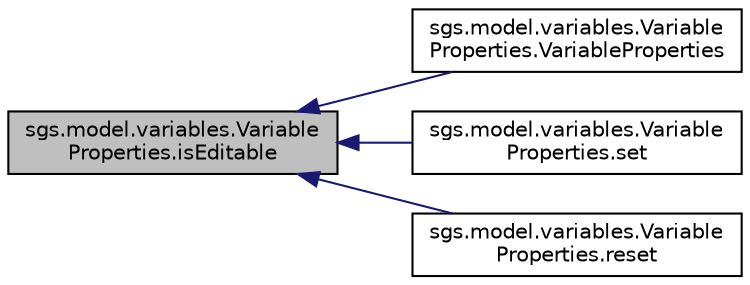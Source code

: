 digraph "sgs.model.variables.VariableProperties.isEditable"
{
  edge [fontname="Helvetica",fontsize="10",labelfontname="Helvetica",labelfontsize="10"];
  node [fontname="Helvetica",fontsize="10",shape=record];
  rankdir="LR";
  Node1 [label="sgs.model.variables.Variable\lProperties.isEditable",height=0.2,width=0.4,color="black", fillcolor="grey75", style="filled" fontcolor="black"];
  Node1 -> Node2 [dir="back",color="midnightblue",fontsize="10",style="solid"];
  Node2 [label="sgs.model.variables.Variable\lProperties.VariableProperties",height=0.2,width=0.4,color="black", fillcolor="white", style="filled",URL="$classsgs_1_1model_1_1variables_1_1_variable_properties.html#a583bcbbaf20814d1bb6db083cee6988b"];
  Node1 -> Node3 [dir="back",color="midnightblue",fontsize="10",style="solid"];
  Node3 [label="sgs.model.variables.Variable\lProperties.set",height=0.2,width=0.4,color="black", fillcolor="white", style="filled",URL="$classsgs_1_1model_1_1variables_1_1_variable_properties.html#a550e8d1b43e815512b017d5e5c1c40c2"];
  Node1 -> Node4 [dir="back",color="midnightblue",fontsize="10",style="solid"];
  Node4 [label="sgs.model.variables.Variable\lProperties.reset",height=0.2,width=0.4,color="black", fillcolor="white", style="filled",URL="$classsgs_1_1model_1_1variables_1_1_variable_properties.html#a4c18fc3fc008ea7ed5c531138f65e8d2"];
}

